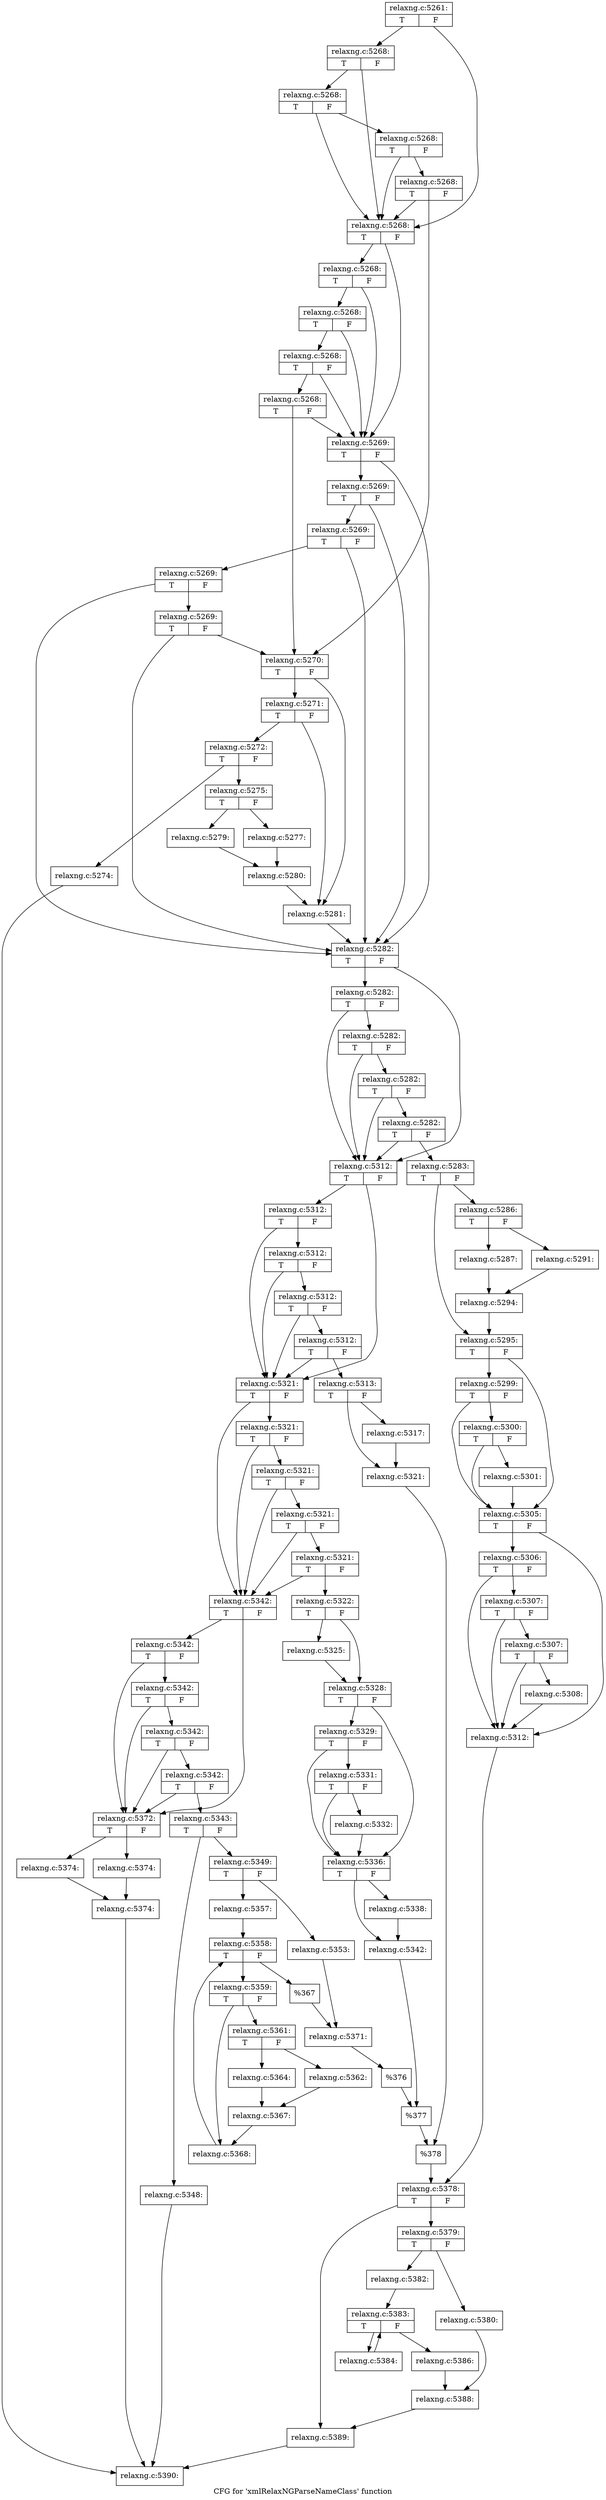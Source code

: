 digraph "CFG for 'xmlRelaxNGParseNameClass' function" {
	label="CFG for 'xmlRelaxNGParseNameClass' function";

	Node0x3c580b0 [shape=record,label="{relaxng.c:5261:|{<s0>T|<s1>F}}"];
	Node0x3c580b0 -> Node0x3c5fcf0;
	Node0x3c580b0 -> Node0x3c5fb50;
	Node0x3c5fcf0 [shape=record,label="{relaxng.c:5268:|{<s0>T|<s1>F}}"];
	Node0x3c5fcf0 -> Node0x3c5fca0;
	Node0x3c5fcf0 -> Node0x3c5fb50;
	Node0x3c5fca0 [shape=record,label="{relaxng.c:5268:|{<s0>T|<s1>F}}"];
	Node0x3c5fca0 -> Node0x3c5fc50;
	Node0x3c5fca0 -> Node0x3c5fb50;
	Node0x3c5fc50 [shape=record,label="{relaxng.c:5268:|{<s0>T|<s1>F}}"];
	Node0x3c5fc50 -> Node0x3c5fbd0;
	Node0x3c5fc50 -> Node0x3c5fb50;
	Node0x3c5fbd0 [shape=record,label="{relaxng.c:5268:|{<s0>T|<s1>F}}"];
	Node0x3c5fbd0 -> Node0x3c5fa30;
	Node0x3c5fbd0 -> Node0x3c5fb50;
	Node0x3c5fb50 [shape=record,label="{relaxng.c:5268:|{<s0>T|<s1>F}}"];
	Node0x3c5fb50 -> Node0x3c60c30;
	Node0x3c5fb50 -> Node0x3c5fad0;
	Node0x3c60c30 [shape=record,label="{relaxng.c:5268:|{<s0>T|<s1>F}}"];
	Node0x3c60c30 -> Node0x3c60be0;
	Node0x3c60c30 -> Node0x3c5fad0;
	Node0x3c60be0 [shape=record,label="{relaxng.c:5268:|{<s0>T|<s1>F}}"];
	Node0x3c60be0 -> Node0x3c60b90;
	Node0x3c60be0 -> Node0x3c5fad0;
	Node0x3c60b90 [shape=record,label="{relaxng.c:5268:|{<s0>T|<s1>F}}"];
	Node0x3c60b90 -> Node0x3c60b40;
	Node0x3c60b90 -> Node0x3c5fad0;
	Node0x3c60b40 [shape=record,label="{relaxng.c:5268:|{<s0>T|<s1>F}}"];
	Node0x3c60b40 -> Node0x3c5fa30;
	Node0x3c60b40 -> Node0x3c5fad0;
	Node0x3c5fad0 [shape=record,label="{relaxng.c:5269:|{<s0>T|<s1>F}}"];
	Node0x3c5fad0 -> Node0x3c61b70;
	Node0x3c5fad0 -> Node0x3c5fa80;
	Node0x3c61b70 [shape=record,label="{relaxng.c:5269:|{<s0>T|<s1>F}}"];
	Node0x3c61b70 -> Node0x3c61b20;
	Node0x3c61b70 -> Node0x3c5fa80;
	Node0x3c61b20 [shape=record,label="{relaxng.c:5269:|{<s0>T|<s1>F}}"];
	Node0x3c61b20 -> Node0x3c61ad0;
	Node0x3c61b20 -> Node0x3c5fa80;
	Node0x3c61ad0 [shape=record,label="{relaxng.c:5269:|{<s0>T|<s1>F}}"];
	Node0x3c61ad0 -> Node0x3c61a80;
	Node0x3c61ad0 -> Node0x3c5fa80;
	Node0x3c61a80 [shape=record,label="{relaxng.c:5269:|{<s0>T|<s1>F}}"];
	Node0x3c61a80 -> Node0x3c5fa30;
	Node0x3c61a80 -> Node0x3c5fa80;
	Node0x3c5fa30 [shape=record,label="{relaxng.c:5270:|{<s0>T|<s1>F}}"];
	Node0x3c5fa30 -> Node0x3c62b40;
	Node0x3c5fa30 -> Node0x3c62af0;
	Node0x3c62b40 [shape=record,label="{relaxng.c:5271:|{<s0>T|<s1>F}}"];
	Node0x3c62b40 -> Node0x3c62aa0;
	Node0x3c62b40 -> Node0x3c62af0;
	Node0x3c62aa0 [shape=record,label="{relaxng.c:5272:|{<s0>T|<s1>F}}"];
	Node0x3c62aa0 -> Node0x3c63600;
	Node0x3c62aa0 -> Node0x3c63650;
	Node0x3c63600 [shape=record,label="{relaxng.c:5274:}"];
	Node0x3c63600 -> Node0x3c52a70;
	Node0x3c63650 [shape=record,label="{relaxng.c:5275:|{<s0>T|<s1>F}}"];
	Node0x3c63650 -> Node0x3c63d50;
	Node0x3c63650 -> Node0x3c63df0;
	Node0x3c63d50 [shape=record,label="{relaxng.c:5277:}"];
	Node0x3c63d50 -> Node0x3c63da0;
	Node0x3c63df0 [shape=record,label="{relaxng.c:5279:}"];
	Node0x3c63df0 -> Node0x3c63da0;
	Node0x3c63da0 [shape=record,label="{relaxng.c:5280:}"];
	Node0x3c63da0 -> Node0x3c62af0;
	Node0x3c62af0 [shape=record,label="{relaxng.c:5281:}"];
	Node0x3c62af0 -> Node0x3c5fa80;
	Node0x3c5fa80 [shape=record,label="{relaxng.c:5282:|{<s0>T|<s1>F}}"];
	Node0x3c5fa80 -> Node0x3c64c50;
	Node0x3c5fa80 -> Node0x3c64ae0;
	Node0x3c64c50 [shape=record,label="{relaxng.c:5282:|{<s0>T|<s1>F}}"];
	Node0x3c64c50 -> Node0x3c64c00;
	Node0x3c64c50 -> Node0x3c64ae0;
	Node0x3c64c00 [shape=record,label="{relaxng.c:5282:|{<s0>T|<s1>F}}"];
	Node0x3c64c00 -> Node0x3c64bb0;
	Node0x3c64c00 -> Node0x3c64ae0;
	Node0x3c64bb0 [shape=record,label="{relaxng.c:5282:|{<s0>T|<s1>F}}"];
	Node0x3c64bb0 -> Node0x3c64b30;
	Node0x3c64bb0 -> Node0x3c64ae0;
	Node0x3c64b30 [shape=record,label="{relaxng.c:5282:|{<s0>T|<s1>F}}"];
	Node0x3c64b30 -> Node0x3c64a40;
	Node0x3c64b30 -> Node0x3c64ae0;
	Node0x3c64a40 [shape=record,label="{relaxng.c:5283:|{<s0>T|<s1>F}}"];
	Node0x3c64a40 -> Node0x3c65f00;
	Node0x3c64a40 -> Node0x3c65f50;
	Node0x3c65f00 [shape=record,label="{relaxng.c:5286:|{<s0>T|<s1>F}}"];
	Node0x3c65f00 -> Node0x3c66350;
	Node0x3c65f00 -> Node0x3c663f0;
	Node0x3c66350 [shape=record,label="{relaxng.c:5287:}"];
	Node0x3c66350 -> Node0x3c663a0;
	Node0x3c663f0 [shape=record,label="{relaxng.c:5291:}"];
	Node0x3c663f0 -> Node0x3c663a0;
	Node0x3c663a0 [shape=record,label="{relaxng.c:5294:}"];
	Node0x3c663a0 -> Node0x3c65f50;
	Node0x3c65f50 [shape=record,label="{relaxng.c:5295:|{<s0>T|<s1>F}}"];
	Node0x3c65f50 -> Node0x3c68060;
	Node0x3c65f50 -> Node0x3c67f90;
	Node0x3c68060 [shape=record,label="{relaxng.c:5299:|{<s0>T|<s1>F}}"];
	Node0x3c68060 -> Node0x3c67fe0;
	Node0x3c68060 -> Node0x3c67f90;
	Node0x3c67fe0 [shape=record,label="{relaxng.c:5300:|{<s0>T|<s1>F}}"];
	Node0x3c67fe0 -> Node0x3c67f40;
	Node0x3c67fe0 -> Node0x3c67f90;
	Node0x3c67f40 [shape=record,label="{relaxng.c:5301:}"];
	Node0x3c67f40 -> Node0x3c67f90;
	Node0x3c67f90 [shape=record,label="{relaxng.c:5305:|{<s0>T|<s1>F}}"];
	Node0x3c67f90 -> Node0x3c69a60;
	Node0x3c67f90 -> Node0x3c69910;
	Node0x3c69a60 [shape=record,label="{relaxng.c:5306:|{<s0>T|<s1>F}}"];
	Node0x3c69a60 -> Node0x3c699e0;
	Node0x3c69a60 -> Node0x3c69910;
	Node0x3c699e0 [shape=record,label="{relaxng.c:5307:|{<s0>T|<s1>F}}"];
	Node0x3c699e0 -> Node0x3c69960;
	Node0x3c699e0 -> Node0x3c69910;
	Node0x3c69960 [shape=record,label="{relaxng.c:5307:|{<s0>T|<s1>F}}"];
	Node0x3c69960 -> Node0x3c698c0;
	Node0x3c69960 -> Node0x3c69910;
	Node0x3c698c0 [shape=record,label="{relaxng.c:5308:}"];
	Node0x3c698c0 -> Node0x3c69910;
	Node0x3c69910 [shape=record,label="{relaxng.c:5312:}"];
	Node0x3c69910 -> Node0x3c64a90;
	Node0x3c64ae0 [shape=record,label="{relaxng.c:5312:|{<s0>T|<s1>F}}"];
	Node0x3c64ae0 -> Node0x3c6b3f0;
	Node0x3c64ae0 -> Node0x3c6b280;
	Node0x3c6b3f0 [shape=record,label="{relaxng.c:5312:|{<s0>T|<s1>F}}"];
	Node0x3c6b3f0 -> Node0x3c6b3a0;
	Node0x3c6b3f0 -> Node0x3c6b280;
	Node0x3c6b3a0 [shape=record,label="{relaxng.c:5312:|{<s0>T|<s1>F}}"];
	Node0x3c6b3a0 -> Node0x3c6b350;
	Node0x3c6b3a0 -> Node0x3c6b280;
	Node0x3c6b350 [shape=record,label="{relaxng.c:5312:|{<s0>T|<s1>F}}"];
	Node0x3c6b350 -> Node0x3c6b2d0;
	Node0x3c6b350 -> Node0x3c6b280;
	Node0x3c6b2d0 [shape=record,label="{relaxng.c:5312:|{<s0>T|<s1>F}}"];
	Node0x3c6b2d0 -> Node0x3c6b1e0;
	Node0x3c6b2d0 -> Node0x3c6b280;
	Node0x3c6b1e0 [shape=record,label="{relaxng.c:5313:|{<s0>T|<s1>F}}"];
	Node0x3c6b1e0 -> Node0x3c6c7a0;
	Node0x3c6b1e0 -> Node0x3c6c7f0;
	Node0x3c6c7a0 [shape=record,label="{relaxng.c:5317:}"];
	Node0x3c6c7a0 -> Node0x3c6c7f0;
	Node0x3c6c7f0 [shape=record,label="{relaxng.c:5321:}"];
	Node0x3c6c7f0 -> Node0x3c6b230;
	Node0x3c6b280 [shape=record,label="{relaxng.c:5321:|{<s0>T|<s1>F}}"];
	Node0x3c6b280 -> Node0x3c6df00;
	Node0x3c6b280 -> Node0x3c6d820;
	Node0x3c6df00 [shape=record,label="{relaxng.c:5321:|{<s0>T|<s1>F}}"];
	Node0x3c6df00 -> Node0x3c6deb0;
	Node0x3c6df00 -> Node0x3c6d820;
	Node0x3c6deb0 [shape=record,label="{relaxng.c:5321:|{<s0>T|<s1>F}}"];
	Node0x3c6deb0 -> Node0x3c6de60;
	Node0x3c6deb0 -> Node0x3c6d820;
	Node0x3c6de60 [shape=record,label="{relaxng.c:5321:|{<s0>T|<s1>F}}"];
	Node0x3c6de60 -> Node0x3c6de10;
	Node0x3c6de60 -> Node0x3c6d820;
	Node0x3c6de10 [shape=record,label="{relaxng.c:5321:|{<s0>T|<s1>F}}"];
	Node0x3c6de10 -> Node0x387f9b0;
	Node0x3c6de10 -> Node0x3c6d820;
	Node0x387f9b0 [shape=record,label="{relaxng.c:5322:|{<s0>T|<s1>F}}"];
	Node0x387f9b0 -> Node0x3c6f3c0;
	Node0x387f9b0 -> Node0x3c6f410;
	Node0x3c6f3c0 [shape=record,label="{relaxng.c:5325:}"];
	Node0x3c6f3c0 -> Node0x3c6f410;
	Node0x3c6f410 [shape=record,label="{relaxng.c:5328:|{<s0>T|<s1>F}}"];
	Node0x3c6f410 -> Node0x3c6fe70;
	Node0x3c6f410 -> Node0x3c6fda0;
	Node0x3c6fe70 [shape=record,label="{relaxng.c:5329:|{<s0>T|<s1>F}}"];
	Node0x3c6fe70 -> Node0x3c6fdf0;
	Node0x3c6fe70 -> Node0x3c6fda0;
	Node0x3c6fdf0 [shape=record,label="{relaxng.c:5331:|{<s0>T|<s1>F}}"];
	Node0x3c6fdf0 -> Node0x3c6fd50;
	Node0x3c6fdf0 -> Node0x3c6fda0;
	Node0x3c6fd50 [shape=record,label="{relaxng.c:5332:}"];
	Node0x3c6fd50 -> Node0x3c6fda0;
	Node0x3c6fda0 [shape=record,label="{relaxng.c:5336:|{<s0>T|<s1>F}}"];
	Node0x3c6fda0 -> Node0x3c6d060;
	Node0x3c6fda0 -> Node0x3c6d5e0;
	Node0x3c6d060 [shape=record,label="{relaxng.c:5338:}"];
	Node0x3c6d060 -> Node0x3c6d5e0;
	Node0x3c6d5e0 [shape=record,label="{relaxng.c:5342:}"];
	Node0x3c6d5e0 -> Node0x3c6d4f0;
	Node0x3c6d820 [shape=record,label="{relaxng.c:5342:|{<s0>T|<s1>F}}"];
	Node0x3c6d820 -> Node0x3c71e40;
	Node0x3c6d820 -> Node0x3c71cd0;
	Node0x3c71e40 [shape=record,label="{relaxng.c:5342:|{<s0>T|<s1>F}}"];
	Node0x3c71e40 -> Node0x3c71df0;
	Node0x3c71e40 -> Node0x3c71cd0;
	Node0x3c71df0 [shape=record,label="{relaxng.c:5342:|{<s0>T|<s1>F}}"];
	Node0x3c71df0 -> Node0x3c71da0;
	Node0x3c71df0 -> Node0x3c71cd0;
	Node0x3c71da0 [shape=record,label="{relaxng.c:5342:|{<s0>T|<s1>F}}"];
	Node0x3c71da0 -> Node0x3c71d20;
	Node0x3c71da0 -> Node0x3c71cd0;
	Node0x3c71d20 [shape=record,label="{relaxng.c:5342:|{<s0>T|<s1>F}}"];
	Node0x3c71d20 -> Node0x3c71c30;
	Node0x3c71d20 -> Node0x3c71cd0;
	Node0x3c71c30 [shape=record,label="{relaxng.c:5343:|{<s0>T|<s1>F}}"];
	Node0x3c71c30 -> Node0x3c74e20;
	Node0x3c71c30 -> Node0x3c74e70;
	Node0x3c74e20 [shape=record,label="{relaxng.c:5348:}"];
	Node0x3c74e20 -> Node0x3c52a70;
	Node0x3c74e70 [shape=record,label="{relaxng.c:5349:|{<s0>T|<s1>F}}"];
	Node0x3c74e70 -> Node0x3c757b0;
	Node0x3c74e70 -> Node0x3c75850;
	Node0x3c757b0 [shape=record,label="{relaxng.c:5353:}"];
	Node0x3c757b0 -> Node0x3c75800;
	Node0x3c75850 [shape=record,label="{relaxng.c:5357:}"];
	Node0x3c75850 -> Node0x3c76500;
	Node0x3c76500 [shape=record,label="{relaxng.c:5358:|{<s0>T|<s1>F}}"];
	Node0x3c76500 -> Node0x3c768f0;
	Node0x3c76500 -> Node0x3c76720;
	Node0x3c768f0 [shape=record,label="{relaxng.c:5359:|{<s0>T|<s1>F}}"];
	Node0x3c768f0 -> Node0x3c76d50;
	Node0x3c768f0 -> Node0x3c76da0;
	Node0x3c76d50 [shape=record,label="{relaxng.c:5361:|{<s0>T|<s1>F}}"];
	Node0x3c76d50 -> Node0x3c77160;
	Node0x3c76d50 -> Node0x3c77200;
	Node0x3c77160 [shape=record,label="{relaxng.c:5362:}"];
	Node0x3c77160 -> Node0x3c771b0;
	Node0x3c77200 [shape=record,label="{relaxng.c:5364:}"];
	Node0x3c77200 -> Node0x3c771b0;
	Node0x3c771b0 [shape=record,label="{relaxng.c:5367:}"];
	Node0x3c771b0 -> Node0x3c76da0;
	Node0x3c76da0 [shape=record,label="{relaxng.c:5368:}"];
	Node0x3c76da0 -> Node0x3c76500;
	Node0x3c76720 [shape=record,label="{%367}"];
	Node0x3c76720 -> Node0x3c75800;
	Node0x3c75800 [shape=record,label="{relaxng.c:5371:}"];
	Node0x3c75800 -> Node0x3c71c80;
	Node0x3c71cd0 [shape=record,label="{relaxng.c:5372:|{<s0>T|<s1>F}}"];
	Node0x3c71cd0 -> Node0x3c78820;
	Node0x3c71cd0 -> Node0x3c78870;
	Node0x3c78820 [shape=record,label="{relaxng.c:5374:}"];
	Node0x3c78820 -> Node0x3c788c0;
	Node0x3c78870 [shape=record,label="{relaxng.c:5374:}"];
	Node0x3c78870 -> Node0x3c788c0;
	Node0x3c788c0 [shape=record,label="{relaxng.c:5374:}"];
	Node0x3c788c0 -> Node0x3c52a70;
	Node0x3c71c80 [shape=record,label="{%376}"];
	Node0x3c71c80 -> Node0x3c6d4f0;
	Node0x3c6d4f0 [shape=record,label="{%377}"];
	Node0x3c6d4f0 -> Node0x3c6b230;
	Node0x3c6b230 [shape=record,label="{%378}"];
	Node0x3c6b230 -> Node0x3c64a90;
	Node0x3c64a90 [shape=record,label="{relaxng.c:5378:|{<s0>T|<s1>F}}"];
	Node0x3c64a90 -> Node0x3c794a0;
	Node0x3c64a90 -> Node0x3c794f0;
	Node0x3c794a0 [shape=record,label="{relaxng.c:5379:|{<s0>T|<s1>F}}"];
	Node0x3c794a0 -> Node0x3c79910;
	Node0x3c794a0 -> Node0x3c799b0;
	Node0x3c79910 [shape=record,label="{relaxng.c:5380:}"];
	Node0x3c79910 -> Node0x3c79960;
	Node0x3c799b0 [shape=record,label="{relaxng.c:5382:}"];
	Node0x3c799b0 -> Node0x3c7a3e0;
	Node0x3c7a3e0 [shape=record,label="{relaxng.c:5383:|{<s0>T|<s1>F}}"];
	Node0x3c7a3e0 -> Node0x3c7a900;
	Node0x3c7a3e0 -> Node0x3c7a600;
	Node0x3c7a900 [shape=record,label="{relaxng.c:5384:}"];
	Node0x3c7a900 -> Node0x3c7a3e0;
	Node0x3c7a600 [shape=record,label="{relaxng.c:5386:}"];
	Node0x3c7a600 -> Node0x3c79960;
	Node0x3c79960 [shape=record,label="{relaxng.c:5388:}"];
	Node0x3c79960 -> Node0x3c794f0;
	Node0x3c794f0 [shape=record,label="{relaxng.c:5389:}"];
	Node0x3c794f0 -> Node0x3c52a70;
	Node0x3c52a70 [shape=record,label="{relaxng.c:5390:}"];
}
